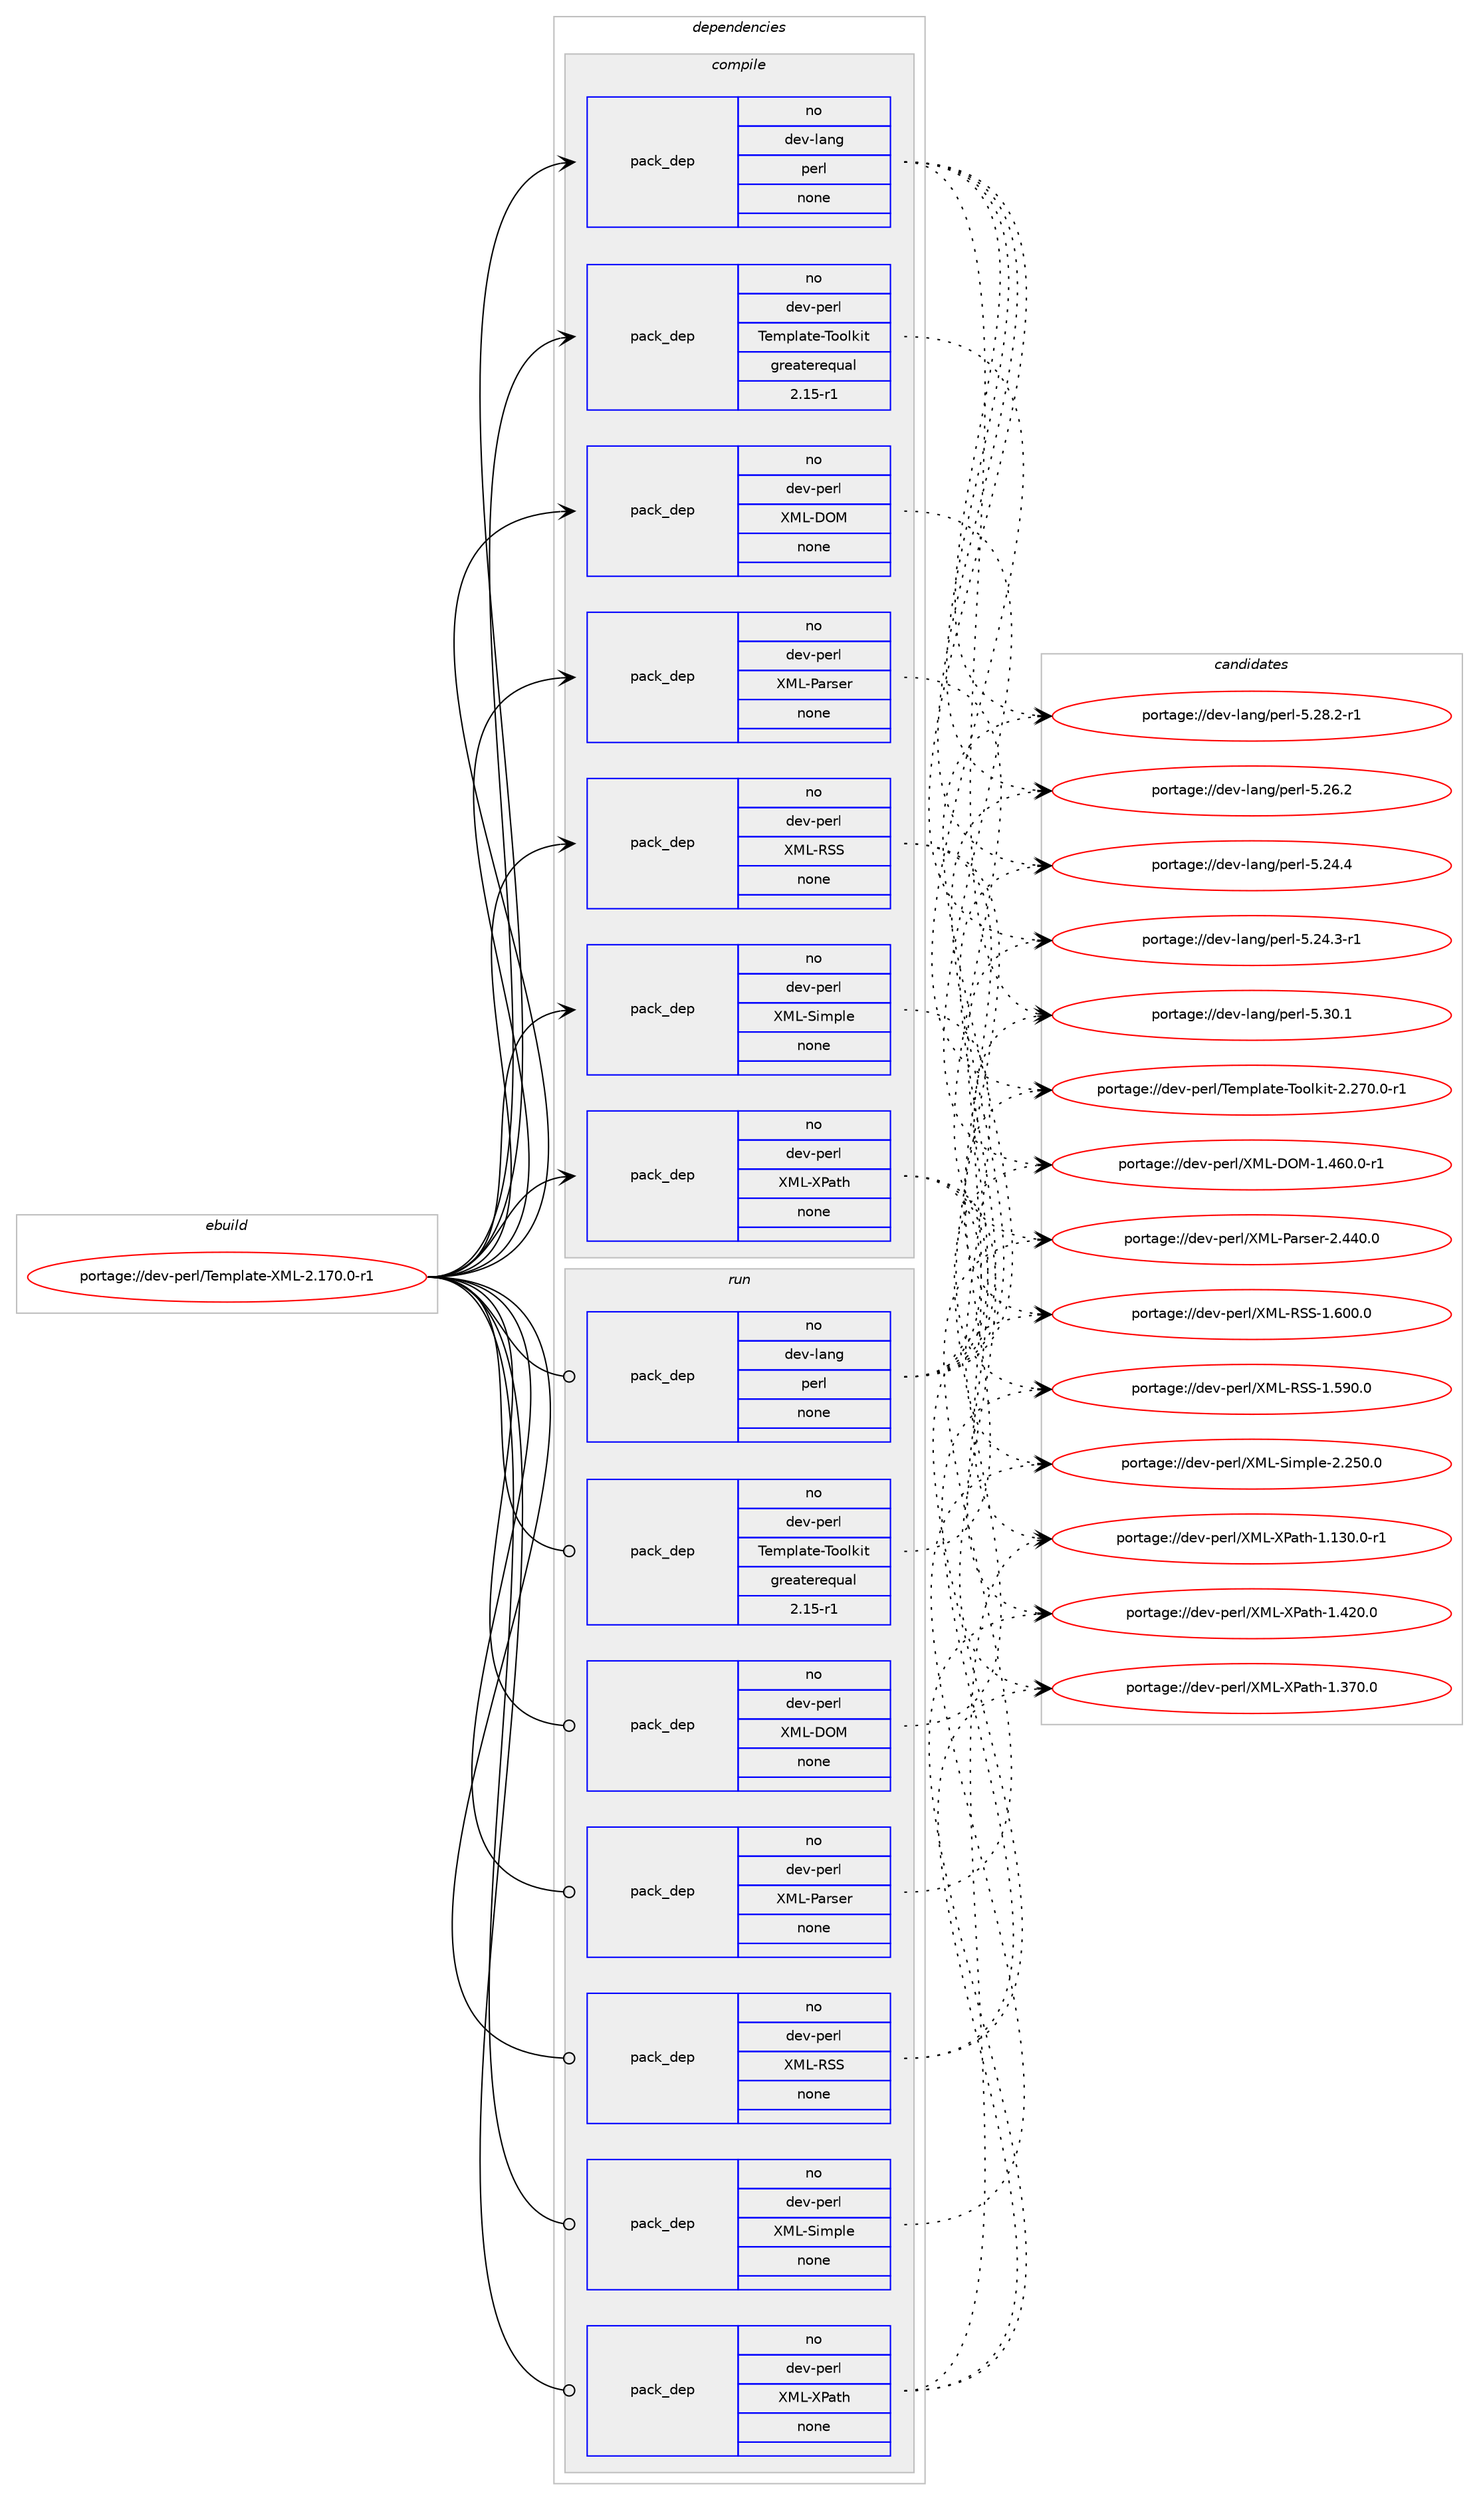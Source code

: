 digraph prolog {

# *************
# Graph options
# *************

newrank=true;
concentrate=true;
compound=true;
graph [rankdir=LR,fontname=Helvetica,fontsize=10,ranksep=1.5];#, ranksep=2.5, nodesep=0.2];
edge  [arrowhead=vee];
node  [fontname=Helvetica,fontsize=10];

# **********
# The ebuild
# **********

subgraph cluster_leftcol {
color=gray;
label=<<i>ebuild</i>>;
id [label="portage://dev-perl/Template-XML-2.170.0-r1", color=red, width=4, href="../dev-perl/Template-XML-2.170.0-r1.svg"];
}

# ****************
# The dependencies
# ****************

subgraph cluster_midcol {
color=gray;
label=<<i>dependencies</i>>;
subgraph cluster_compile {
fillcolor="#eeeeee";
style=filled;
label=<<i>compile</i>>;
subgraph pack355737 {
dependency482221 [label=<<TABLE BORDER="0" CELLBORDER="1" CELLSPACING="0" CELLPADDING="4" WIDTH="220"><TR><TD ROWSPAN="6" CELLPADDING="30">pack_dep</TD></TR><TR><TD WIDTH="110">no</TD></TR><TR><TD>dev-lang</TD></TR><TR><TD>perl</TD></TR><TR><TD>none</TD></TR><TR><TD></TD></TR></TABLE>>, shape=none, color=blue];
}
id:e -> dependency482221:w [weight=20,style="solid",arrowhead="vee"];
subgraph pack355738 {
dependency482222 [label=<<TABLE BORDER="0" CELLBORDER="1" CELLSPACING="0" CELLPADDING="4" WIDTH="220"><TR><TD ROWSPAN="6" CELLPADDING="30">pack_dep</TD></TR><TR><TD WIDTH="110">no</TD></TR><TR><TD>dev-perl</TD></TR><TR><TD>Template-Toolkit</TD></TR><TR><TD>greaterequal</TD></TR><TR><TD>2.15-r1</TD></TR></TABLE>>, shape=none, color=blue];
}
id:e -> dependency482222:w [weight=20,style="solid",arrowhead="vee"];
subgraph pack355739 {
dependency482223 [label=<<TABLE BORDER="0" CELLBORDER="1" CELLSPACING="0" CELLPADDING="4" WIDTH="220"><TR><TD ROWSPAN="6" CELLPADDING="30">pack_dep</TD></TR><TR><TD WIDTH="110">no</TD></TR><TR><TD>dev-perl</TD></TR><TR><TD>XML-DOM</TD></TR><TR><TD>none</TD></TR><TR><TD></TD></TR></TABLE>>, shape=none, color=blue];
}
id:e -> dependency482223:w [weight=20,style="solid",arrowhead="vee"];
subgraph pack355740 {
dependency482224 [label=<<TABLE BORDER="0" CELLBORDER="1" CELLSPACING="0" CELLPADDING="4" WIDTH="220"><TR><TD ROWSPAN="6" CELLPADDING="30">pack_dep</TD></TR><TR><TD WIDTH="110">no</TD></TR><TR><TD>dev-perl</TD></TR><TR><TD>XML-Parser</TD></TR><TR><TD>none</TD></TR><TR><TD></TD></TR></TABLE>>, shape=none, color=blue];
}
id:e -> dependency482224:w [weight=20,style="solid",arrowhead="vee"];
subgraph pack355741 {
dependency482225 [label=<<TABLE BORDER="0" CELLBORDER="1" CELLSPACING="0" CELLPADDING="4" WIDTH="220"><TR><TD ROWSPAN="6" CELLPADDING="30">pack_dep</TD></TR><TR><TD WIDTH="110">no</TD></TR><TR><TD>dev-perl</TD></TR><TR><TD>XML-RSS</TD></TR><TR><TD>none</TD></TR><TR><TD></TD></TR></TABLE>>, shape=none, color=blue];
}
id:e -> dependency482225:w [weight=20,style="solid",arrowhead="vee"];
subgraph pack355742 {
dependency482226 [label=<<TABLE BORDER="0" CELLBORDER="1" CELLSPACING="0" CELLPADDING="4" WIDTH="220"><TR><TD ROWSPAN="6" CELLPADDING="30">pack_dep</TD></TR><TR><TD WIDTH="110">no</TD></TR><TR><TD>dev-perl</TD></TR><TR><TD>XML-Simple</TD></TR><TR><TD>none</TD></TR><TR><TD></TD></TR></TABLE>>, shape=none, color=blue];
}
id:e -> dependency482226:w [weight=20,style="solid",arrowhead="vee"];
subgraph pack355743 {
dependency482227 [label=<<TABLE BORDER="0" CELLBORDER="1" CELLSPACING="0" CELLPADDING="4" WIDTH="220"><TR><TD ROWSPAN="6" CELLPADDING="30">pack_dep</TD></TR><TR><TD WIDTH="110">no</TD></TR><TR><TD>dev-perl</TD></TR><TR><TD>XML-XPath</TD></TR><TR><TD>none</TD></TR><TR><TD></TD></TR></TABLE>>, shape=none, color=blue];
}
id:e -> dependency482227:w [weight=20,style="solid",arrowhead="vee"];
}
subgraph cluster_compileandrun {
fillcolor="#eeeeee";
style=filled;
label=<<i>compile and run</i>>;
}
subgraph cluster_run {
fillcolor="#eeeeee";
style=filled;
label=<<i>run</i>>;
subgraph pack355744 {
dependency482228 [label=<<TABLE BORDER="0" CELLBORDER="1" CELLSPACING="0" CELLPADDING="4" WIDTH="220"><TR><TD ROWSPAN="6" CELLPADDING="30">pack_dep</TD></TR><TR><TD WIDTH="110">no</TD></TR><TR><TD>dev-lang</TD></TR><TR><TD>perl</TD></TR><TR><TD>none</TD></TR><TR><TD></TD></TR></TABLE>>, shape=none, color=blue];
}
id:e -> dependency482228:w [weight=20,style="solid",arrowhead="odot"];
subgraph pack355745 {
dependency482229 [label=<<TABLE BORDER="0" CELLBORDER="1" CELLSPACING="0" CELLPADDING="4" WIDTH="220"><TR><TD ROWSPAN="6" CELLPADDING="30">pack_dep</TD></TR><TR><TD WIDTH="110">no</TD></TR><TR><TD>dev-perl</TD></TR><TR><TD>Template-Toolkit</TD></TR><TR><TD>greaterequal</TD></TR><TR><TD>2.15-r1</TD></TR></TABLE>>, shape=none, color=blue];
}
id:e -> dependency482229:w [weight=20,style="solid",arrowhead="odot"];
subgraph pack355746 {
dependency482230 [label=<<TABLE BORDER="0" CELLBORDER="1" CELLSPACING="0" CELLPADDING="4" WIDTH="220"><TR><TD ROWSPAN="6" CELLPADDING="30">pack_dep</TD></TR><TR><TD WIDTH="110">no</TD></TR><TR><TD>dev-perl</TD></TR><TR><TD>XML-DOM</TD></TR><TR><TD>none</TD></TR><TR><TD></TD></TR></TABLE>>, shape=none, color=blue];
}
id:e -> dependency482230:w [weight=20,style="solid",arrowhead="odot"];
subgraph pack355747 {
dependency482231 [label=<<TABLE BORDER="0" CELLBORDER="1" CELLSPACING="0" CELLPADDING="4" WIDTH="220"><TR><TD ROWSPAN="6" CELLPADDING="30">pack_dep</TD></TR><TR><TD WIDTH="110">no</TD></TR><TR><TD>dev-perl</TD></TR><TR><TD>XML-Parser</TD></TR><TR><TD>none</TD></TR><TR><TD></TD></TR></TABLE>>, shape=none, color=blue];
}
id:e -> dependency482231:w [weight=20,style="solid",arrowhead="odot"];
subgraph pack355748 {
dependency482232 [label=<<TABLE BORDER="0" CELLBORDER="1" CELLSPACING="0" CELLPADDING="4" WIDTH="220"><TR><TD ROWSPAN="6" CELLPADDING="30">pack_dep</TD></TR><TR><TD WIDTH="110">no</TD></TR><TR><TD>dev-perl</TD></TR><TR><TD>XML-RSS</TD></TR><TR><TD>none</TD></TR><TR><TD></TD></TR></TABLE>>, shape=none, color=blue];
}
id:e -> dependency482232:w [weight=20,style="solid",arrowhead="odot"];
subgraph pack355749 {
dependency482233 [label=<<TABLE BORDER="0" CELLBORDER="1" CELLSPACING="0" CELLPADDING="4" WIDTH="220"><TR><TD ROWSPAN="6" CELLPADDING="30">pack_dep</TD></TR><TR><TD WIDTH="110">no</TD></TR><TR><TD>dev-perl</TD></TR><TR><TD>XML-Simple</TD></TR><TR><TD>none</TD></TR><TR><TD></TD></TR></TABLE>>, shape=none, color=blue];
}
id:e -> dependency482233:w [weight=20,style="solid",arrowhead="odot"];
subgraph pack355750 {
dependency482234 [label=<<TABLE BORDER="0" CELLBORDER="1" CELLSPACING="0" CELLPADDING="4" WIDTH="220"><TR><TD ROWSPAN="6" CELLPADDING="30">pack_dep</TD></TR><TR><TD WIDTH="110">no</TD></TR><TR><TD>dev-perl</TD></TR><TR><TD>XML-XPath</TD></TR><TR><TD>none</TD></TR><TR><TD></TD></TR></TABLE>>, shape=none, color=blue];
}
id:e -> dependency482234:w [weight=20,style="solid",arrowhead="odot"];
}
}

# **************
# The candidates
# **************

subgraph cluster_choices {
rank=same;
color=gray;
label=<<i>candidates</i>>;

subgraph choice355737 {
color=black;
nodesep=1;
choice10010111845108971101034711210111410845534651484649 [label="portage://dev-lang/perl-5.30.1", color=red, width=4,href="../dev-lang/perl-5.30.1.svg"];
choice100101118451089711010347112101114108455346505646504511449 [label="portage://dev-lang/perl-5.28.2-r1", color=red, width=4,href="../dev-lang/perl-5.28.2-r1.svg"];
choice10010111845108971101034711210111410845534650544650 [label="portage://dev-lang/perl-5.26.2", color=red, width=4,href="../dev-lang/perl-5.26.2.svg"];
choice10010111845108971101034711210111410845534650524652 [label="portage://dev-lang/perl-5.24.4", color=red, width=4,href="../dev-lang/perl-5.24.4.svg"];
choice100101118451089711010347112101114108455346505246514511449 [label="portage://dev-lang/perl-5.24.3-r1", color=red, width=4,href="../dev-lang/perl-5.24.3-r1.svg"];
dependency482221:e -> choice10010111845108971101034711210111410845534651484649:w [style=dotted,weight="100"];
dependency482221:e -> choice100101118451089711010347112101114108455346505646504511449:w [style=dotted,weight="100"];
dependency482221:e -> choice10010111845108971101034711210111410845534650544650:w [style=dotted,weight="100"];
dependency482221:e -> choice10010111845108971101034711210111410845534650524652:w [style=dotted,weight="100"];
dependency482221:e -> choice100101118451089711010347112101114108455346505246514511449:w [style=dotted,weight="100"];
}
subgraph choice355738 {
color=black;
nodesep=1;
choice10010111845112101114108478410110911210897116101458411111110810710511645504650554846484511449 [label="portage://dev-perl/Template-Toolkit-2.270.0-r1", color=red, width=4,href="../dev-perl/Template-Toolkit-2.270.0-r1.svg"];
dependency482222:e -> choice10010111845112101114108478410110911210897116101458411111110810710511645504650554846484511449:w [style=dotted,weight="100"];
}
subgraph choice355739 {
color=black;
nodesep=1;
choice10010111845112101114108478877764568797745494652544846484511449 [label="portage://dev-perl/XML-DOM-1.460.0-r1", color=red, width=4,href="../dev-perl/XML-DOM-1.460.0-r1.svg"];
dependency482223:e -> choice10010111845112101114108478877764568797745494652544846484511449:w [style=dotted,weight="100"];
}
subgraph choice355740 {
color=black;
nodesep=1;
choice10010111845112101114108478877764580971141151011144550465252484648 [label="portage://dev-perl/XML-Parser-2.440.0", color=red, width=4,href="../dev-perl/XML-Parser-2.440.0.svg"];
dependency482224:e -> choice10010111845112101114108478877764580971141151011144550465252484648:w [style=dotted,weight="100"];
}
subgraph choice355741 {
color=black;
nodesep=1;
choice1001011184511210111410847887776458283834549465448484648 [label="portage://dev-perl/XML-RSS-1.600.0", color=red, width=4,href="../dev-perl/XML-RSS-1.600.0.svg"];
choice1001011184511210111410847887776458283834549465357484648 [label="portage://dev-perl/XML-RSS-1.590.0", color=red, width=4,href="../dev-perl/XML-RSS-1.590.0.svg"];
dependency482225:e -> choice1001011184511210111410847887776458283834549465448484648:w [style=dotted,weight="100"];
dependency482225:e -> choice1001011184511210111410847887776458283834549465357484648:w [style=dotted,weight="100"];
}
subgraph choice355742 {
color=black;
nodesep=1;
choice100101118451121011141084788777645831051091121081014550465053484648 [label="portage://dev-perl/XML-Simple-2.250.0", color=red, width=4,href="../dev-perl/XML-Simple-2.250.0.svg"];
dependency482226:e -> choice100101118451121011141084788777645831051091121081014550465053484648:w [style=dotted,weight="100"];
}
subgraph choice355743 {
color=black;
nodesep=1;
choice1001011184511210111410847887776458880971161044549465250484648 [label="portage://dev-perl/XML-XPath-1.420.0", color=red, width=4,href="../dev-perl/XML-XPath-1.420.0.svg"];
choice1001011184511210111410847887776458880971161044549465155484648 [label="portage://dev-perl/XML-XPath-1.370.0", color=red, width=4,href="../dev-perl/XML-XPath-1.370.0.svg"];
choice10010111845112101114108478877764588809711610445494649514846484511449 [label="portage://dev-perl/XML-XPath-1.130.0-r1", color=red, width=4,href="../dev-perl/XML-XPath-1.130.0-r1.svg"];
dependency482227:e -> choice1001011184511210111410847887776458880971161044549465250484648:w [style=dotted,weight="100"];
dependency482227:e -> choice1001011184511210111410847887776458880971161044549465155484648:w [style=dotted,weight="100"];
dependency482227:e -> choice10010111845112101114108478877764588809711610445494649514846484511449:w [style=dotted,weight="100"];
}
subgraph choice355744 {
color=black;
nodesep=1;
choice10010111845108971101034711210111410845534651484649 [label="portage://dev-lang/perl-5.30.1", color=red, width=4,href="../dev-lang/perl-5.30.1.svg"];
choice100101118451089711010347112101114108455346505646504511449 [label="portage://dev-lang/perl-5.28.2-r1", color=red, width=4,href="../dev-lang/perl-5.28.2-r1.svg"];
choice10010111845108971101034711210111410845534650544650 [label="portage://dev-lang/perl-5.26.2", color=red, width=4,href="../dev-lang/perl-5.26.2.svg"];
choice10010111845108971101034711210111410845534650524652 [label="portage://dev-lang/perl-5.24.4", color=red, width=4,href="../dev-lang/perl-5.24.4.svg"];
choice100101118451089711010347112101114108455346505246514511449 [label="portage://dev-lang/perl-5.24.3-r1", color=red, width=4,href="../dev-lang/perl-5.24.3-r1.svg"];
dependency482228:e -> choice10010111845108971101034711210111410845534651484649:w [style=dotted,weight="100"];
dependency482228:e -> choice100101118451089711010347112101114108455346505646504511449:w [style=dotted,weight="100"];
dependency482228:e -> choice10010111845108971101034711210111410845534650544650:w [style=dotted,weight="100"];
dependency482228:e -> choice10010111845108971101034711210111410845534650524652:w [style=dotted,weight="100"];
dependency482228:e -> choice100101118451089711010347112101114108455346505246514511449:w [style=dotted,weight="100"];
}
subgraph choice355745 {
color=black;
nodesep=1;
choice10010111845112101114108478410110911210897116101458411111110810710511645504650554846484511449 [label="portage://dev-perl/Template-Toolkit-2.270.0-r1", color=red, width=4,href="../dev-perl/Template-Toolkit-2.270.0-r1.svg"];
dependency482229:e -> choice10010111845112101114108478410110911210897116101458411111110810710511645504650554846484511449:w [style=dotted,weight="100"];
}
subgraph choice355746 {
color=black;
nodesep=1;
choice10010111845112101114108478877764568797745494652544846484511449 [label="portage://dev-perl/XML-DOM-1.460.0-r1", color=red, width=4,href="../dev-perl/XML-DOM-1.460.0-r1.svg"];
dependency482230:e -> choice10010111845112101114108478877764568797745494652544846484511449:w [style=dotted,weight="100"];
}
subgraph choice355747 {
color=black;
nodesep=1;
choice10010111845112101114108478877764580971141151011144550465252484648 [label="portage://dev-perl/XML-Parser-2.440.0", color=red, width=4,href="../dev-perl/XML-Parser-2.440.0.svg"];
dependency482231:e -> choice10010111845112101114108478877764580971141151011144550465252484648:w [style=dotted,weight="100"];
}
subgraph choice355748 {
color=black;
nodesep=1;
choice1001011184511210111410847887776458283834549465448484648 [label="portage://dev-perl/XML-RSS-1.600.0", color=red, width=4,href="../dev-perl/XML-RSS-1.600.0.svg"];
choice1001011184511210111410847887776458283834549465357484648 [label="portage://dev-perl/XML-RSS-1.590.0", color=red, width=4,href="../dev-perl/XML-RSS-1.590.0.svg"];
dependency482232:e -> choice1001011184511210111410847887776458283834549465448484648:w [style=dotted,weight="100"];
dependency482232:e -> choice1001011184511210111410847887776458283834549465357484648:w [style=dotted,weight="100"];
}
subgraph choice355749 {
color=black;
nodesep=1;
choice100101118451121011141084788777645831051091121081014550465053484648 [label="portage://dev-perl/XML-Simple-2.250.0", color=red, width=4,href="../dev-perl/XML-Simple-2.250.0.svg"];
dependency482233:e -> choice100101118451121011141084788777645831051091121081014550465053484648:w [style=dotted,weight="100"];
}
subgraph choice355750 {
color=black;
nodesep=1;
choice1001011184511210111410847887776458880971161044549465250484648 [label="portage://dev-perl/XML-XPath-1.420.0", color=red, width=4,href="../dev-perl/XML-XPath-1.420.0.svg"];
choice1001011184511210111410847887776458880971161044549465155484648 [label="portage://dev-perl/XML-XPath-1.370.0", color=red, width=4,href="../dev-perl/XML-XPath-1.370.0.svg"];
choice10010111845112101114108478877764588809711610445494649514846484511449 [label="portage://dev-perl/XML-XPath-1.130.0-r1", color=red, width=4,href="../dev-perl/XML-XPath-1.130.0-r1.svg"];
dependency482234:e -> choice1001011184511210111410847887776458880971161044549465250484648:w [style=dotted,weight="100"];
dependency482234:e -> choice1001011184511210111410847887776458880971161044549465155484648:w [style=dotted,weight="100"];
dependency482234:e -> choice10010111845112101114108478877764588809711610445494649514846484511449:w [style=dotted,weight="100"];
}
}

}
